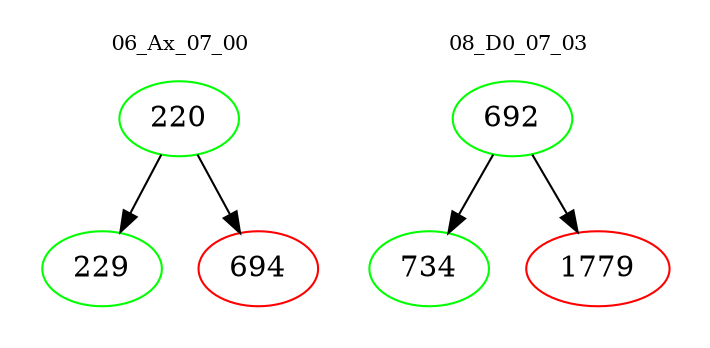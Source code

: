 digraph{
subgraph cluster_0 {
color = white
label = "06_Ax_07_00";
fontsize=10;
T0_220 [label="220", color="green"]
T0_220 -> T0_229 [color="black"]
T0_229 [label="229", color="green"]
T0_220 -> T0_694 [color="black"]
T0_694 [label="694", color="red"]
}
subgraph cluster_1 {
color = white
label = "08_D0_07_03";
fontsize=10;
T1_692 [label="692", color="green"]
T1_692 -> T1_734 [color="black"]
T1_734 [label="734", color="green"]
T1_692 -> T1_1779 [color="black"]
T1_1779 [label="1779", color="red"]
}
}
